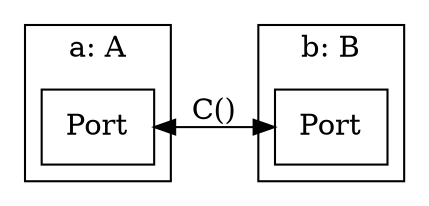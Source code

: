 
digraph Bi2Uni {
  graph [rankdir = "LR"];
  
  subgraph cluster_a{
    label = "a: A";
    node [shape = box];
    a_Port[label = Port]
  }

  subgraph cluster_b{
    label = "b: B";
    node [shape = box];
    b_Port[label = Port]
  }

  
 a_Port -> b_Port [label = "C()", dir = both];

}
